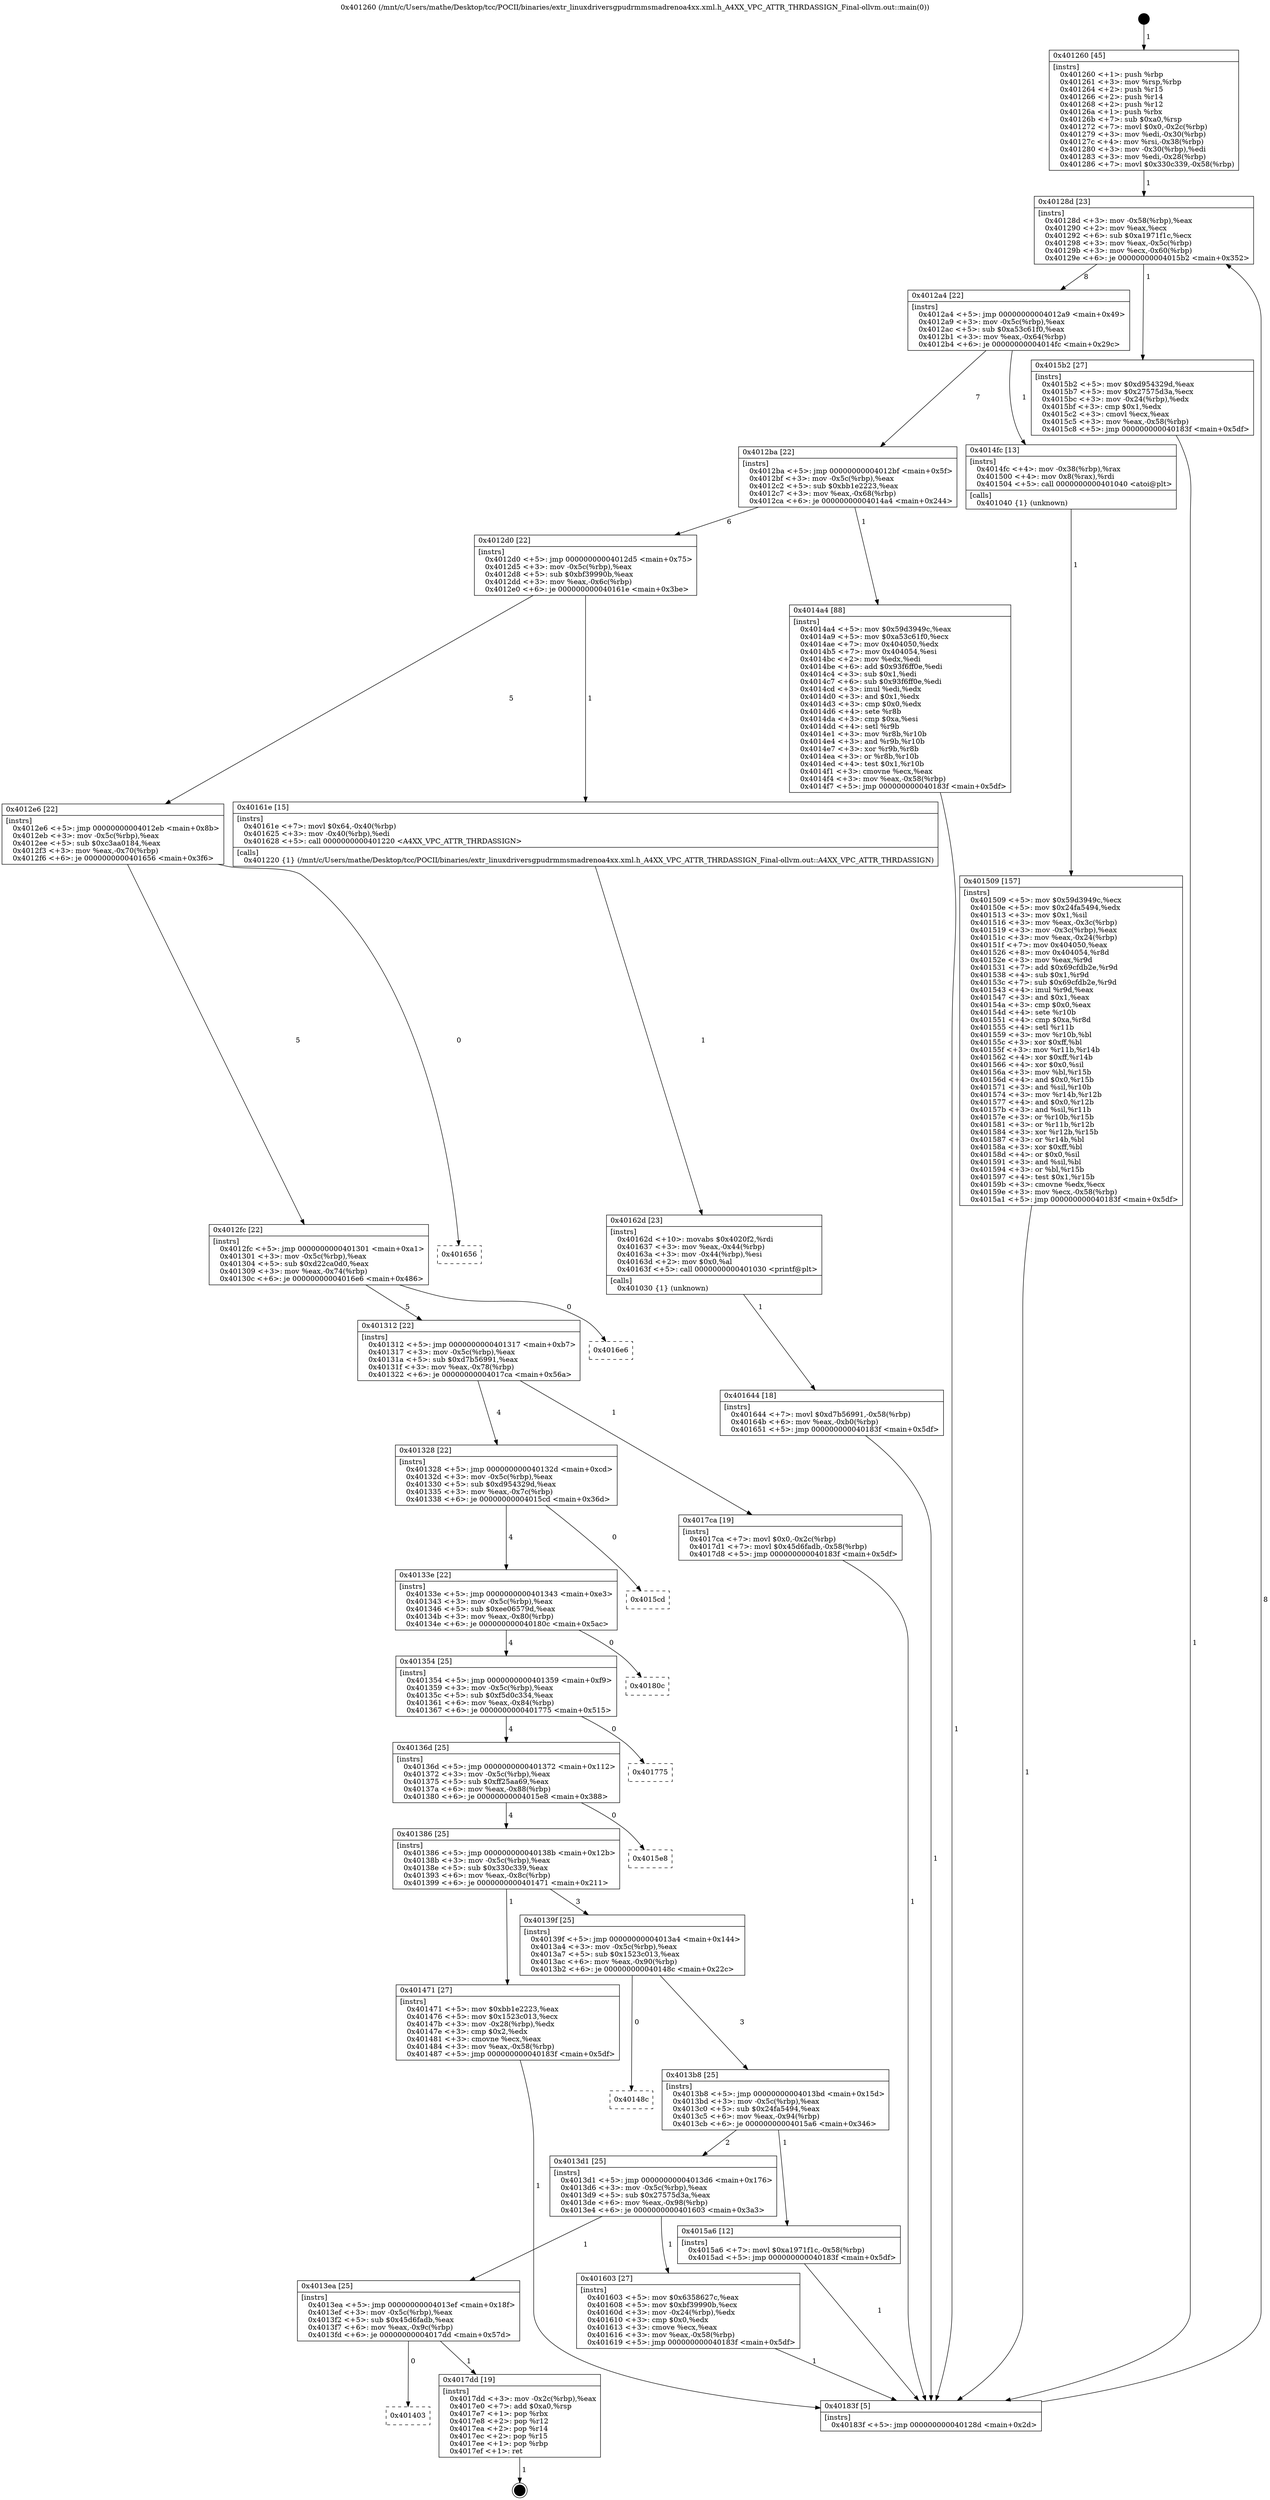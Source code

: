 digraph "0x401260" {
  label = "0x401260 (/mnt/c/Users/mathe/Desktop/tcc/POCII/binaries/extr_linuxdriversgpudrmmsmadrenoa4xx.xml.h_A4XX_VPC_ATTR_THRDASSIGN_Final-ollvm.out::main(0))"
  labelloc = "t"
  node[shape=record]

  Entry [label="",width=0.3,height=0.3,shape=circle,fillcolor=black,style=filled]
  "0x40128d" [label="{
     0x40128d [23]\l
     | [instrs]\l
     &nbsp;&nbsp;0x40128d \<+3\>: mov -0x58(%rbp),%eax\l
     &nbsp;&nbsp;0x401290 \<+2\>: mov %eax,%ecx\l
     &nbsp;&nbsp;0x401292 \<+6\>: sub $0xa1971f1c,%ecx\l
     &nbsp;&nbsp;0x401298 \<+3\>: mov %eax,-0x5c(%rbp)\l
     &nbsp;&nbsp;0x40129b \<+3\>: mov %ecx,-0x60(%rbp)\l
     &nbsp;&nbsp;0x40129e \<+6\>: je 00000000004015b2 \<main+0x352\>\l
  }"]
  "0x4015b2" [label="{
     0x4015b2 [27]\l
     | [instrs]\l
     &nbsp;&nbsp;0x4015b2 \<+5\>: mov $0xd954329d,%eax\l
     &nbsp;&nbsp;0x4015b7 \<+5\>: mov $0x27575d3a,%ecx\l
     &nbsp;&nbsp;0x4015bc \<+3\>: mov -0x24(%rbp),%edx\l
     &nbsp;&nbsp;0x4015bf \<+3\>: cmp $0x1,%edx\l
     &nbsp;&nbsp;0x4015c2 \<+3\>: cmovl %ecx,%eax\l
     &nbsp;&nbsp;0x4015c5 \<+3\>: mov %eax,-0x58(%rbp)\l
     &nbsp;&nbsp;0x4015c8 \<+5\>: jmp 000000000040183f \<main+0x5df\>\l
  }"]
  "0x4012a4" [label="{
     0x4012a4 [22]\l
     | [instrs]\l
     &nbsp;&nbsp;0x4012a4 \<+5\>: jmp 00000000004012a9 \<main+0x49\>\l
     &nbsp;&nbsp;0x4012a9 \<+3\>: mov -0x5c(%rbp),%eax\l
     &nbsp;&nbsp;0x4012ac \<+5\>: sub $0xa53c61f0,%eax\l
     &nbsp;&nbsp;0x4012b1 \<+3\>: mov %eax,-0x64(%rbp)\l
     &nbsp;&nbsp;0x4012b4 \<+6\>: je 00000000004014fc \<main+0x29c\>\l
  }"]
  Exit [label="",width=0.3,height=0.3,shape=circle,fillcolor=black,style=filled,peripheries=2]
  "0x4014fc" [label="{
     0x4014fc [13]\l
     | [instrs]\l
     &nbsp;&nbsp;0x4014fc \<+4\>: mov -0x38(%rbp),%rax\l
     &nbsp;&nbsp;0x401500 \<+4\>: mov 0x8(%rax),%rdi\l
     &nbsp;&nbsp;0x401504 \<+5\>: call 0000000000401040 \<atoi@plt\>\l
     | [calls]\l
     &nbsp;&nbsp;0x401040 \{1\} (unknown)\l
  }"]
  "0x4012ba" [label="{
     0x4012ba [22]\l
     | [instrs]\l
     &nbsp;&nbsp;0x4012ba \<+5\>: jmp 00000000004012bf \<main+0x5f\>\l
     &nbsp;&nbsp;0x4012bf \<+3\>: mov -0x5c(%rbp),%eax\l
     &nbsp;&nbsp;0x4012c2 \<+5\>: sub $0xbb1e2223,%eax\l
     &nbsp;&nbsp;0x4012c7 \<+3\>: mov %eax,-0x68(%rbp)\l
     &nbsp;&nbsp;0x4012ca \<+6\>: je 00000000004014a4 \<main+0x244\>\l
  }"]
  "0x401403" [label="{
     0x401403\l
  }", style=dashed]
  "0x4014a4" [label="{
     0x4014a4 [88]\l
     | [instrs]\l
     &nbsp;&nbsp;0x4014a4 \<+5\>: mov $0x59d3949c,%eax\l
     &nbsp;&nbsp;0x4014a9 \<+5\>: mov $0xa53c61f0,%ecx\l
     &nbsp;&nbsp;0x4014ae \<+7\>: mov 0x404050,%edx\l
     &nbsp;&nbsp;0x4014b5 \<+7\>: mov 0x404054,%esi\l
     &nbsp;&nbsp;0x4014bc \<+2\>: mov %edx,%edi\l
     &nbsp;&nbsp;0x4014be \<+6\>: add $0x93f6ff0e,%edi\l
     &nbsp;&nbsp;0x4014c4 \<+3\>: sub $0x1,%edi\l
     &nbsp;&nbsp;0x4014c7 \<+6\>: sub $0x93f6ff0e,%edi\l
     &nbsp;&nbsp;0x4014cd \<+3\>: imul %edi,%edx\l
     &nbsp;&nbsp;0x4014d0 \<+3\>: and $0x1,%edx\l
     &nbsp;&nbsp;0x4014d3 \<+3\>: cmp $0x0,%edx\l
     &nbsp;&nbsp;0x4014d6 \<+4\>: sete %r8b\l
     &nbsp;&nbsp;0x4014da \<+3\>: cmp $0xa,%esi\l
     &nbsp;&nbsp;0x4014dd \<+4\>: setl %r9b\l
     &nbsp;&nbsp;0x4014e1 \<+3\>: mov %r8b,%r10b\l
     &nbsp;&nbsp;0x4014e4 \<+3\>: and %r9b,%r10b\l
     &nbsp;&nbsp;0x4014e7 \<+3\>: xor %r9b,%r8b\l
     &nbsp;&nbsp;0x4014ea \<+3\>: or %r8b,%r10b\l
     &nbsp;&nbsp;0x4014ed \<+4\>: test $0x1,%r10b\l
     &nbsp;&nbsp;0x4014f1 \<+3\>: cmovne %ecx,%eax\l
     &nbsp;&nbsp;0x4014f4 \<+3\>: mov %eax,-0x58(%rbp)\l
     &nbsp;&nbsp;0x4014f7 \<+5\>: jmp 000000000040183f \<main+0x5df\>\l
  }"]
  "0x4012d0" [label="{
     0x4012d0 [22]\l
     | [instrs]\l
     &nbsp;&nbsp;0x4012d0 \<+5\>: jmp 00000000004012d5 \<main+0x75\>\l
     &nbsp;&nbsp;0x4012d5 \<+3\>: mov -0x5c(%rbp),%eax\l
     &nbsp;&nbsp;0x4012d8 \<+5\>: sub $0xbf39990b,%eax\l
     &nbsp;&nbsp;0x4012dd \<+3\>: mov %eax,-0x6c(%rbp)\l
     &nbsp;&nbsp;0x4012e0 \<+6\>: je 000000000040161e \<main+0x3be\>\l
  }"]
  "0x4017dd" [label="{
     0x4017dd [19]\l
     | [instrs]\l
     &nbsp;&nbsp;0x4017dd \<+3\>: mov -0x2c(%rbp),%eax\l
     &nbsp;&nbsp;0x4017e0 \<+7\>: add $0xa0,%rsp\l
     &nbsp;&nbsp;0x4017e7 \<+1\>: pop %rbx\l
     &nbsp;&nbsp;0x4017e8 \<+2\>: pop %r12\l
     &nbsp;&nbsp;0x4017ea \<+2\>: pop %r14\l
     &nbsp;&nbsp;0x4017ec \<+2\>: pop %r15\l
     &nbsp;&nbsp;0x4017ee \<+1\>: pop %rbp\l
     &nbsp;&nbsp;0x4017ef \<+1\>: ret\l
  }"]
  "0x40161e" [label="{
     0x40161e [15]\l
     | [instrs]\l
     &nbsp;&nbsp;0x40161e \<+7\>: movl $0x64,-0x40(%rbp)\l
     &nbsp;&nbsp;0x401625 \<+3\>: mov -0x40(%rbp),%edi\l
     &nbsp;&nbsp;0x401628 \<+5\>: call 0000000000401220 \<A4XX_VPC_ATTR_THRDASSIGN\>\l
     | [calls]\l
     &nbsp;&nbsp;0x401220 \{1\} (/mnt/c/Users/mathe/Desktop/tcc/POCII/binaries/extr_linuxdriversgpudrmmsmadrenoa4xx.xml.h_A4XX_VPC_ATTR_THRDASSIGN_Final-ollvm.out::A4XX_VPC_ATTR_THRDASSIGN)\l
  }"]
  "0x4012e6" [label="{
     0x4012e6 [22]\l
     | [instrs]\l
     &nbsp;&nbsp;0x4012e6 \<+5\>: jmp 00000000004012eb \<main+0x8b\>\l
     &nbsp;&nbsp;0x4012eb \<+3\>: mov -0x5c(%rbp),%eax\l
     &nbsp;&nbsp;0x4012ee \<+5\>: sub $0xc3aa0184,%eax\l
     &nbsp;&nbsp;0x4012f3 \<+3\>: mov %eax,-0x70(%rbp)\l
     &nbsp;&nbsp;0x4012f6 \<+6\>: je 0000000000401656 \<main+0x3f6\>\l
  }"]
  "0x401644" [label="{
     0x401644 [18]\l
     | [instrs]\l
     &nbsp;&nbsp;0x401644 \<+7\>: movl $0xd7b56991,-0x58(%rbp)\l
     &nbsp;&nbsp;0x40164b \<+6\>: mov %eax,-0xb0(%rbp)\l
     &nbsp;&nbsp;0x401651 \<+5\>: jmp 000000000040183f \<main+0x5df\>\l
  }"]
  "0x401656" [label="{
     0x401656\l
  }", style=dashed]
  "0x4012fc" [label="{
     0x4012fc [22]\l
     | [instrs]\l
     &nbsp;&nbsp;0x4012fc \<+5\>: jmp 0000000000401301 \<main+0xa1\>\l
     &nbsp;&nbsp;0x401301 \<+3\>: mov -0x5c(%rbp),%eax\l
     &nbsp;&nbsp;0x401304 \<+5\>: sub $0xd22ca0d0,%eax\l
     &nbsp;&nbsp;0x401309 \<+3\>: mov %eax,-0x74(%rbp)\l
     &nbsp;&nbsp;0x40130c \<+6\>: je 00000000004016e6 \<main+0x486\>\l
  }"]
  "0x40162d" [label="{
     0x40162d [23]\l
     | [instrs]\l
     &nbsp;&nbsp;0x40162d \<+10\>: movabs $0x4020f2,%rdi\l
     &nbsp;&nbsp;0x401637 \<+3\>: mov %eax,-0x44(%rbp)\l
     &nbsp;&nbsp;0x40163a \<+3\>: mov -0x44(%rbp),%esi\l
     &nbsp;&nbsp;0x40163d \<+2\>: mov $0x0,%al\l
     &nbsp;&nbsp;0x40163f \<+5\>: call 0000000000401030 \<printf@plt\>\l
     | [calls]\l
     &nbsp;&nbsp;0x401030 \{1\} (unknown)\l
  }"]
  "0x4016e6" [label="{
     0x4016e6\l
  }", style=dashed]
  "0x401312" [label="{
     0x401312 [22]\l
     | [instrs]\l
     &nbsp;&nbsp;0x401312 \<+5\>: jmp 0000000000401317 \<main+0xb7\>\l
     &nbsp;&nbsp;0x401317 \<+3\>: mov -0x5c(%rbp),%eax\l
     &nbsp;&nbsp;0x40131a \<+5\>: sub $0xd7b56991,%eax\l
     &nbsp;&nbsp;0x40131f \<+3\>: mov %eax,-0x78(%rbp)\l
     &nbsp;&nbsp;0x401322 \<+6\>: je 00000000004017ca \<main+0x56a\>\l
  }"]
  "0x4013ea" [label="{
     0x4013ea [25]\l
     | [instrs]\l
     &nbsp;&nbsp;0x4013ea \<+5\>: jmp 00000000004013ef \<main+0x18f\>\l
     &nbsp;&nbsp;0x4013ef \<+3\>: mov -0x5c(%rbp),%eax\l
     &nbsp;&nbsp;0x4013f2 \<+5\>: sub $0x45d6fadb,%eax\l
     &nbsp;&nbsp;0x4013f7 \<+6\>: mov %eax,-0x9c(%rbp)\l
     &nbsp;&nbsp;0x4013fd \<+6\>: je 00000000004017dd \<main+0x57d\>\l
  }"]
  "0x4017ca" [label="{
     0x4017ca [19]\l
     | [instrs]\l
     &nbsp;&nbsp;0x4017ca \<+7\>: movl $0x0,-0x2c(%rbp)\l
     &nbsp;&nbsp;0x4017d1 \<+7\>: movl $0x45d6fadb,-0x58(%rbp)\l
     &nbsp;&nbsp;0x4017d8 \<+5\>: jmp 000000000040183f \<main+0x5df\>\l
  }"]
  "0x401328" [label="{
     0x401328 [22]\l
     | [instrs]\l
     &nbsp;&nbsp;0x401328 \<+5\>: jmp 000000000040132d \<main+0xcd\>\l
     &nbsp;&nbsp;0x40132d \<+3\>: mov -0x5c(%rbp),%eax\l
     &nbsp;&nbsp;0x401330 \<+5\>: sub $0xd954329d,%eax\l
     &nbsp;&nbsp;0x401335 \<+3\>: mov %eax,-0x7c(%rbp)\l
     &nbsp;&nbsp;0x401338 \<+6\>: je 00000000004015cd \<main+0x36d\>\l
  }"]
  "0x401603" [label="{
     0x401603 [27]\l
     | [instrs]\l
     &nbsp;&nbsp;0x401603 \<+5\>: mov $0x6358627c,%eax\l
     &nbsp;&nbsp;0x401608 \<+5\>: mov $0xbf39990b,%ecx\l
     &nbsp;&nbsp;0x40160d \<+3\>: mov -0x24(%rbp),%edx\l
     &nbsp;&nbsp;0x401610 \<+3\>: cmp $0x0,%edx\l
     &nbsp;&nbsp;0x401613 \<+3\>: cmove %ecx,%eax\l
     &nbsp;&nbsp;0x401616 \<+3\>: mov %eax,-0x58(%rbp)\l
     &nbsp;&nbsp;0x401619 \<+5\>: jmp 000000000040183f \<main+0x5df\>\l
  }"]
  "0x4015cd" [label="{
     0x4015cd\l
  }", style=dashed]
  "0x40133e" [label="{
     0x40133e [22]\l
     | [instrs]\l
     &nbsp;&nbsp;0x40133e \<+5\>: jmp 0000000000401343 \<main+0xe3\>\l
     &nbsp;&nbsp;0x401343 \<+3\>: mov -0x5c(%rbp),%eax\l
     &nbsp;&nbsp;0x401346 \<+5\>: sub $0xee06579d,%eax\l
     &nbsp;&nbsp;0x40134b \<+3\>: mov %eax,-0x80(%rbp)\l
     &nbsp;&nbsp;0x40134e \<+6\>: je 000000000040180c \<main+0x5ac\>\l
  }"]
  "0x4013d1" [label="{
     0x4013d1 [25]\l
     | [instrs]\l
     &nbsp;&nbsp;0x4013d1 \<+5\>: jmp 00000000004013d6 \<main+0x176\>\l
     &nbsp;&nbsp;0x4013d6 \<+3\>: mov -0x5c(%rbp),%eax\l
     &nbsp;&nbsp;0x4013d9 \<+5\>: sub $0x27575d3a,%eax\l
     &nbsp;&nbsp;0x4013de \<+6\>: mov %eax,-0x98(%rbp)\l
     &nbsp;&nbsp;0x4013e4 \<+6\>: je 0000000000401603 \<main+0x3a3\>\l
  }"]
  "0x40180c" [label="{
     0x40180c\l
  }", style=dashed]
  "0x401354" [label="{
     0x401354 [25]\l
     | [instrs]\l
     &nbsp;&nbsp;0x401354 \<+5\>: jmp 0000000000401359 \<main+0xf9\>\l
     &nbsp;&nbsp;0x401359 \<+3\>: mov -0x5c(%rbp),%eax\l
     &nbsp;&nbsp;0x40135c \<+5\>: sub $0xf5d0c334,%eax\l
     &nbsp;&nbsp;0x401361 \<+6\>: mov %eax,-0x84(%rbp)\l
     &nbsp;&nbsp;0x401367 \<+6\>: je 0000000000401775 \<main+0x515\>\l
  }"]
  "0x4015a6" [label="{
     0x4015a6 [12]\l
     | [instrs]\l
     &nbsp;&nbsp;0x4015a6 \<+7\>: movl $0xa1971f1c,-0x58(%rbp)\l
     &nbsp;&nbsp;0x4015ad \<+5\>: jmp 000000000040183f \<main+0x5df\>\l
  }"]
  "0x401775" [label="{
     0x401775\l
  }", style=dashed]
  "0x40136d" [label="{
     0x40136d [25]\l
     | [instrs]\l
     &nbsp;&nbsp;0x40136d \<+5\>: jmp 0000000000401372 \<main+0x112\>\l
     &nbsp;&nbsp;0x401372 \<+3\>: mov -0x5c(%rbp),%eax\l
     &nbsp;&nbsp;0x401375 \<+5\>: sub $0xff25aa69,%eax\l
     &nbsp;&nbsp;0x40137a \<+6\>: mov %eax,-0x88(%rbp)\l
     &nbsp;&nbsp;0x401380 \<+6\>: je 00000000004015e8 \<main+0x388\>\l
  }"]
  "0x4013b8" [label="{
     0x4013b8 [25]\l
     | [instrs]\l
     &nbsp;&nbsp;0x4013b8 \<+5\>: jmp 00000000004013bd \<main+0x15d\>\l
     &nbsp;&nbsp;0x4013bd \<+3\>: mov -0x5c(%rbp),%eax\l
     &nbsp;&nbsp;0x4013c0 \<+5\>: sub $0x24fa5494,%eax\l
     &nbsp;&nbsp;0x4013c5 \<+6\>: mov %eax,-0x94(%rbp)\l
     &nbsp;&nbsp;0x4013cb \<+6\>: je 00000000004015a6 \<main+0x346\>\l
  }"]
  "0x4015e8" [label="{
     0x4015e8\l
  }", style=dashed]
  "0x401386" [label="{
     0x401386 [25]\l
     | [instrs]\l
     &nbsp;&nbsp;0x401386 \<+5\>: jmp 000000000040138b \<main+0x12b\>\l
     &nbsp;&nbsp;0x40138b \<+3\>: mov -0x5c(%rbp),%eax\l
     &nbsp;&nbsp;0x40138e \<+5\>: sub $0x330c339,%eax\l
     &nbsp;&nbsp;0x401393 \<+6\>: mov %eax,-0x8c(%rbp)\l
     &nbsp;&nbsp;0x401399 \<+6\>: je 0000000000401471 \<main+0x211\>\l
  }"]
  "0x40148c" [label="{
     0x40148c\l
  }", style=dashed]
  "0x401471" [label="{
     0x401471 [27]\l
     | [instrs]\l
     &nbsp;&nbsp;0x401471 \<+5\>: mov $0xbb1e2223,%eax\l
     &nbsp;&nbsp;0x401476 \<+5\>: mov $0x1523c013,%ecx\l
     &nbsp;&nbsp;0x40147b \<+3\>: mov -0x28(%rbp),%edx\l
     &nbsp;&nbsp;0x40147e \<+3\>: cmp $0x2,%edx\l
     &nbsp;&nbsp;0x401481 \<+3\>: cmovne %ecx,%eax\l
     &nbsp;&nbsp;0x401484 \<+3\>: mov %eax,-0x58(%rbp)\l
     &nbsp;&nbsp;0x401487 \<+5\>: jmp 000000000040183f \<main+0x5df\>\l
  }"]
  "0x40139f" [label="{
     0x40139f [25]\l
     | [instrs]\l
     &nbsp;&nbsp;0x40139f \<+5\>: jmp 00000000004013a4 \<main+0x144\>\l
     &nbsp;&nbsp;0x4013a4 \<+3\>: mov -0x5c(%rbp),%eax\l
     &nbsp;&nbsp;0x4013a7 \<+5\>: sub $0x1523c013,%eax\l
     &nbsp;&nbsp;0x4013ac \<+6\>: mov %eax,-0x90(%rbp)\l
     &nbsp;&nbsp;0x4013b2 \<+6\>: je 000000000040148c \<main+0x22c\>\l
  }"]
  "0x40183f" [label="{
     0x40183f [5]\l
     | [instrs]\l
     &nbsp;&nbsp;0x40183f \<+5\>: jmp 000000000040128d \<main+0x2d\>\l
  }"]
  "0x401260" [label="{
     0x401260 [45]\l
     | [instrs]\l
     &nbsp;&nbsp;0x401260 \<+1\>: push %rbp\l
     &nbsp;&nbsp;0x401261 \<+3\>: mov %rsp,%rbp\l
     &nbsp;&nbsp;0x401264 \<+2\>: push %r15\l
     &nbsp;&nbsp;0x401266 \<+2\>: push %r14\l
     &nbsp;&nbsp;0x401268 \<+2\>: push %r12\l
     &nbsp;&nbsp;0x40126a \<+1\>: push %rbx\l
     &nbsp;&nbsp;0x40126b \<+7\>: sub $0xa0,%rsp\l
     &nbsp;&nbsp;0x401272 \<+7\>: movl $0x0,-0x2c(%rbp)\l
     &nbsp;&nbsp;0x401279 \<+3\>: mov %edi,-0x30(%rbp)\l
     &nbsp;&nbsp;0x40127c \<+4\>: mov %rsi,-0x38(%rbp)\l
     &nbsp;&nbsp;0x401280 \<+3\>: mov -0x30(%rbp),%edi\l
     &nbsp;&nbsp;0x401283 \<+3\>: mov %edi,-0x28(%rbp)\l
     &nbsp;&nbsp;0x401286 \<+7\>: movl $0x330c339,-0x58(%rbp)\l
  }"]
  "0x401509" [label="{
     0x401509 [157]\l
     | [instrs]\l
     &nbsp;&nbsp;0x401509 \<+5\>: mov $0x59d3949c,%ecx\l
     &nbsp;&nbsp;0x40150e \<+5\>: mov $0x24fa5494,%edx\l
     &nbsp;&nbsp;0x401513 \<+3\>: mov $0x1,%sil\l
     &nbsp;&nbsp;0x401516 \<+3\>: mov %eax,-0x3c(%rbp)\l
     &nbsp;&nbsp;0x401519 \<+3\>: mov -0x3c(%rbp),%eax\l
     &nbsp;&nbsp;0x40151c \<+3\>: mov %eax,-0x24(%rbp)\l
     &nbsp;&nbsp;0x40151f \<+7\>: mov 0x404050,%eax\l
     &nbsp;&nbsp;0x401526 \<+8\>: mov 0x404054,%r8d\l
     &nbsp;&nbsp;0x40152e \<+3\>: mov %eax,%r9d\l
     &nbsp;&nbsp;0x401531 \<+7\>: add $0x69cfdb2e,%r9d\l
     &nbsp;&nbsp;0x401538 \<+4\>: sub $0x1,%r9d\l
     &nbsp;&nbsp;0x40153c \<+7\>: sub $0x69cfdb2e,%r9d\l
     &nbsp;&nbsp;0x401543 \<+4\>: imul %r9d,%eax\l
     &nbsp;&nbsp;0x401547 \<+3\>: and $0x1,%eax\l
     &nbsp;&nbsp;0x40154a \<+3\>: cmp $0x0,%eax\l
     &nbsp;&nbsp;0x40154d \<+4\>: sete %r10b\l
     &nbsp;&nbsp;0x401551 \<+4\>: cmp $0xa,%r8d\l
     &nbsp;&nbsp;0x401555 \<+4\>: setl %r11b\l
     &nbsp;&nbsp;0x401559 \<+3\>: mov %r10b,%bl\l
     &nbsp;&nbsp;0x40155c \<+3\>: xor $0xff,%bl\l
     &nbsp;&nbsp;0x40155f \<+3\>: mov %r11b,%r14b\l
     &nbsp;&nbsp;0x401562 \<+4\>: xor $0xff,%r14b\l
     &nbsp;&nbsp;0x401566 \<+4\>: xor $0x0,%sil\l
     &nbsp;&nbsp;0x40156a \<+3\>: mov %bl,%r15b\l
     &nbsp;&nbsp;0x40156d \<+4\>: and $0x0,%r15b\l
     &nbsp;&nbsp;0x401571 \<+3\>: and %sil,%r10b\l
     &nbsp;&nbsp;0x401574 \<+3\>: mov %r14b,%r12b\l
     &nbsp;&nbsp;0x401577 \<+4\>: and $0x0,%r12b\l
     &nbsp;&nbsp;0x40157b \<+3\>: and %sil,%r11b\l
     &nbsp;&nbsp;0x40157e \<+3\>: or %r10b,%r15b\l
     &nbsp;&nbsp;0x401581 \<+3\>: or %r11b,%r12b\l
     &nbsp;&nbsp;0x401584 \<+3\>: xor %r12b,%r15b\l
     &nbsp;&nbsp;0x401587 \<+3\>: or %r14b,%bl\l
     &nbsp;&nbsp;0x40158a \<+3\>: xor $0xff,%bl\l
     &nbsp;&nbsp;0x40158d \<+4\>: or $0x0,%sil\l
     &nbsp;&nbsp;0x401591 \<+3\>: and %sil,%bl\l
     &nbsp;&nbsp;0x401594 \<+3\>: or %bl,%r15b\l
     &nbsp;&nbsp;0x401597 \<+4\>: test $0x1,%r15b\l
     &nbsp;&nbsp;0x40159b \<+3\>: cmovne %edx,%ecx\l
     &nbsp;&nbsp;0x40159e \<+3\>: mov %ecx,-0x58(%rbp)\l
     &nbsp;&nbsp;0x4015a1 \<+5\>: jmp 000000000040183f \<main+0x5df\>\l
  }"]
  Entry -> "0x401260" [label=" 1"]
  "0x40128d" -> "0x4015b2" [label=" 1"]
  "0x40128d" -> "0x4012a4" [label=" 8"]
  "0x4017dd" -> Exit [label=" 1"]
  "0x4012a4" -> "0x4014fc" [label=" 1"]
  "0x4012a4" -> "0x4012ba" [label=" 7"]
  "0x4013ea" -> "0x401403" [label=" 0"]
  "0x4012ba" -> "0x4014a4" [label=" 1"]
  "0x4012ba" -> "0x4012d0" [label=" 6"]
  "0x4013ea" -> "0x4017dd" [label=" 1"]
  "0x4012d0" -> "0x40161e" [label=" 1"]
  "0x4012d0" -> "0x4012e6" [label=" 5"]
  "0x4017ca" -> "0x40183f" [label=" 1"]
  "0x4012e6" -> "0x401656" [label=" 0"]
  "0x4012e6" -> "0x4012fc" [label=" 5"]
  "0x401644" -> "0x40183f" [label=" 1"]
  "0x4012fc" -> "0x4016e6" [label=" 0"]
  "0x4012fc" -> "0x401312" [label=" 5"]
  "0x40162d" -> "0x401644" [label=" 1"]
  "0x401312" -> "0x4017ca" [label=" 1"]
  "0x401312" -> "0x401328" [label=" 4"]
  "0x40161e" -> "0x40162d" [label=" 1"]
  "0x401328" -> "0x4015cd" [label=" 0"]
  "0x401328" -> "0x40133e" [label=" 4"]
  "0x401603" -> "0x40183f" [label=" 1"]
  "0x40133e" -> "0x40180c" [label=" 0"]
  "0x40133e" -> "0x401354" [label=" 4"]
  "0x4013d1" -> "0x401603" [label=" 1"]
  "0x401354" -> "0x401775" [label=" 0"]
  "0x401354" -> "0x40136d" [label=" 4"]
  "0x4013d1" -> "0x4013ea" [label=" 1"]
  "0x40136d" -> "0x4015e8" [label=" 0"]
  "0x40136d" -> "0x401386" [label=" 4"]
  "0x4015a6" -> "0x40183f" [label=" 1"]
  "0x401386" -> "0x401471" [label=" 1"]
  "0x401386" -> "0x40139f" [label=" 3"]
  "0x401471" -> "0x40183f" [label=" 1"]
  "0x401260" -> "0x40128d" [label=" 1"]
  "0x40183f" -> "0x40128d" [label=" 8"]
  "0x4014a4" -> "0x40183f" [label=" 1"]
  "0x4014fc" -> "0x401509" [label=" 1"]
  "0x401509" -> "0x40183f" [label=" 1"]
  "0x4013b8" -> "0x4013d1" [label=" 2"]
  "0x40139f" -> "0x40148c" [label=" 0"]
  "0x40139f" -> "0x4013b8" [label=" 3"]
  "0x4015b2" -> "0x40183f" [label=" 1"]
  "0x4013b8" -> "0x4015a6" [label=" 1"]
}
